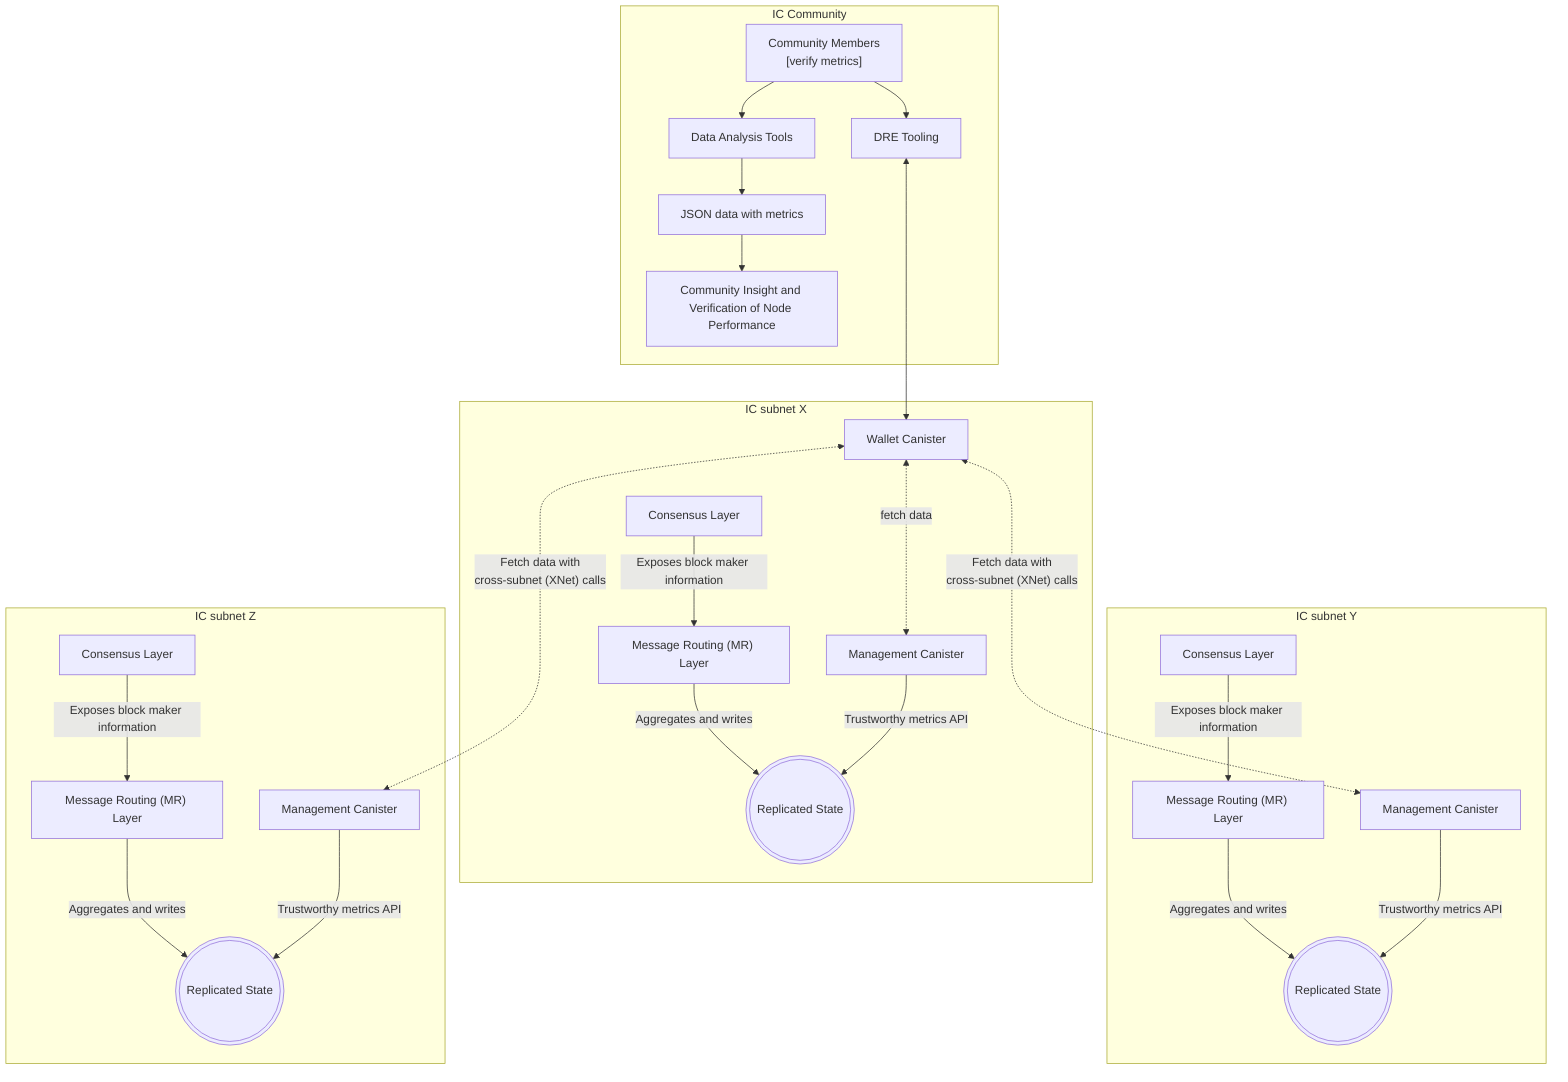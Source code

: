 graph TD
    subgraph "IC Community"
        F["Community Members\n[verify metrics]"] -->T[DRE Tooling]
        F --> H[Data Analysis Tools]
        H --> J[JSON data with metrics]
        J --> I[Community Insight and Verification of Node Performance]
    end
    subgraph Sx["IC subnet X"]
        T <----> W
        W[Wallet Canister]
        W <-..->|fetch data| D1
        A1[Consensus Layer] -->|Exposes block maker information| B1["Message Routing (MR) Layer"]
        B1 -->|Aggregates and writes| C1(((Replicated State)))
        D1[Management Canister] -->|Trustworthy metrics API| C1
    end
    subgraph Sy["IC subnet Y"]
        W <-...->|"Fetch data with\ncross-subnet (XNet) calls"| D2
        A2[Consensus Layer] -->|Exposes block maker information| B2["Message Routing (MR) Layer"]
        B2 -->|Aggregates and writes| C2(((Replicated State)))
        D2[Management Canister] -->|Trustworthy metrics API| C2
    end
    subgraph Sz["IC subnet Z"]
        W <-...->|"Fetch data with\ncross-subnet (XNet) calls"| D3
        A3[Consensus Layer] -->|Exposes block maker information| B3["Message Routing (MR) Layer"]
        B3 -->|Aggregates and writes| C3(((Replicated State)))
        D3[Management Canister] -->|Trustworthy metrics API| C3
    end